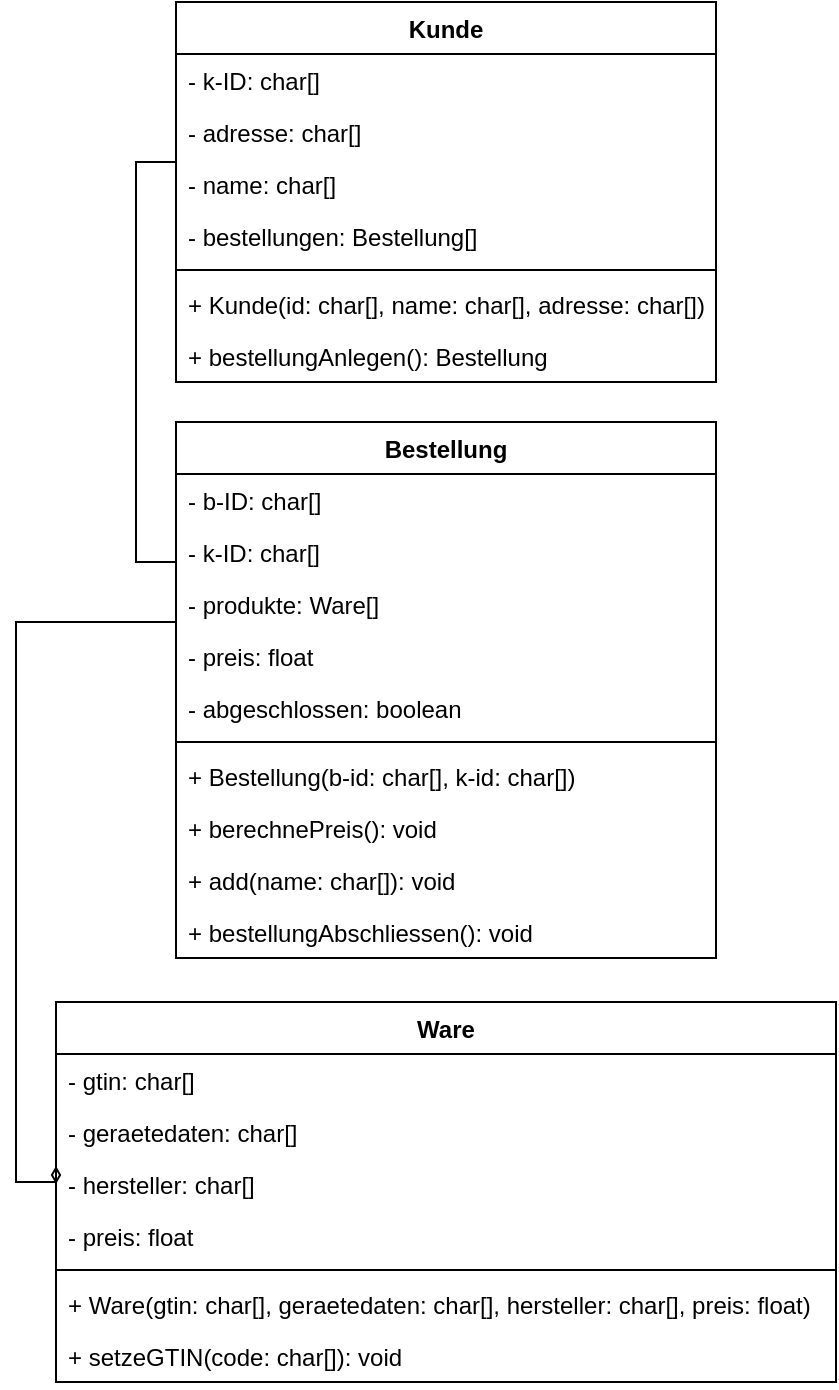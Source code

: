 <mxfile version="24.4.6" type="device" pages="2">
  <diagram name="A6-Klassen" id="785nGcrSNxGajZDmDZKU">
    <mxGraphModel dx="860" dy="578" grid="1" gridSize="10" guides="1" tooltips="1" connect="1" arrows="1" fold="1" page="1" pageScale="1" pageWidth="1169" pageHeight="827" math="0" shadow="0">
      <root>
        <mxCell id="0" />
        <mxCell id="1" parent="0" />
        <mxCell id="DIoJc3Ca5v9muXw9pd2M-1" value="Ware" style="swimlane;fontStyle=1;align=center;verticalAlign=top;childLayout=stackLayout;horizontal=1;startSize=26;horizontalStack=0;resizeParent=1;resizeParentMax=0;resizeLast=0;collapsible=1;marginBottom=0;whiteSpace=wrap;html=1;" vertex="1" parent="1">
          <mxGeometry x="100" y="510" width="390" height="190" as="geometry" />
        </mxCell>
        <mxCell id="DIoJc3Ca5v9muXw9pd2M-2" value="- gtin: char[]" style="text;strokeColor=none;fillColor=none;align=left;verticalAlign=top;spacingLeft=4;spacingRight=4;overflow=hidden;rotatable=0;points=[[0,0.5],[1,0.5]];portConstraint=eastwest;whiteSpace=wrap;html=1;" vertex="1" parent="DIoJc3Ca5v9muXw9pd2M-1">
          <mxGeometry y="26" width="390" height="26" as="geometry" />
        </mxCell>
        <mxCell id="DIoJc3Ca5v9muXw9pd2M-5" value="- geraetedaten: char[]" style="text;strokeColor=none;fillColor=none;align=left;verticalAlign=top;spacingLeft=4;spacingRight=4;overflow=hidden;rotatable=0;points=[[0,0.5],[1,0.5]];portConstraint=eastwest;whiteSpace=wrap;html=1;" vertex="1" parent="DIoJc3Ca5v9muXw9pd2M-1">
          <mxGeometry y="52" width="390" height="26" as="geometry" />
        </mxCell>
        <mxCell id="DIoJc3Ca5v9muXw9pd2M-7" value="- hersteller: char[]" style="text;strokeColor=none;fillColor=none;align=left;verticalAlign=top;spacingLeft=4;spacingRight=4;overflow=hidden;rotatable=0;points=[[0,0.5],[1,0.5]];portConstraint=eastwest;whiteSpace=wrap;html=1;" vertex="1" parent="DIoJc3Ca5v9muXw9pd2M-1">
          <mxGeometry y="78" width="390" height="26" as="geometry" />
        </mxCell>
        <mxCell id="DIoJc3Ca5v9muXw9pd2M-6" value="- preis: float" style="text;strokeColor=none;fillColor=none;align=left;verticalAlign=top;spacingLeft=4;spacingRight=4;overflow=hidden;rotatable=0;points=[[0,0.5],[1,0.5]];portConstraint=eastwest;whiteSpace=wrap;html=1;" vertex="1" parent="DIoJc3Ca5v9muXw9pd2M-1">
          <mxGeometry y="104" width="390" height="26" as="geometry" />
        </mxCell>
        <mxCell id="DIoJc3Ca5v9muXw9pd2M-3" value="" style="line;strokeWidth=1;fillColor=none;align=left;verticalAlign=middle;spacingTop=-1;spacingLeft=3;spacingRight=3;rotatable=0;labelPosition=right;points=[];portConstraint=eastwest;strokeColor=inherit;" vertex="1" parent="DIoJc3Ca5v9muXw9pd2M-1">
          <mxGeometry y="130" width="390" height="8" as="geometry" />
        </mxCell>
        <mxCell id="DIoJc3Ca5v9muXw9pd2M-4" value="+ Ware(gtin: char[], geraetedaten: char[], hersteller: char[], preis: float)" style="text;strokeColor=none;fillColor=none;align=left;verticalAlign=top;spacingLeft=4;spacingRight=4;overflow=hidden;rotatable=0;points=[[0,0.5],[1,0.5]];portConstraint=eastwest;whiteSpace=wrap;html=1;" vertex="1" parent="DIoJc3Ca5v9muXw9pd2M-1">
          <mxGeometry y="138" width="390" height="26" as="geometry" />
        </mxCell>
        <mxCell id="DIoJc3Ca5v9muXw9pd2M-8" value="+ setzeGTIN(code: char[]): void" style="text;strokeColor=none;fillColor=none;align=left;verticalAlign=top;spacingLeft=4;spacingRight=4;overflow=hidden;rotatable=0;points=[[0,0.5],[1,0.5]];portConstraint=eastwest;whiteSpace=wrap;html=1;" vertex="1" parent="DIoJc3Ca5v9muXw9pd2M-1">
          <mxGeometry y="164" width="390" height="26" as="geometry" />
        </mxCell>
        <mxCell id="DIoJc3Ca5v9muXw9pd2M-9" value="Kunde" style="swimlane;fontStyle=1;align=center;verticalAlign=top;childLayout=stackLayout;horizontal=1;startSize=26;horizontalStack=0;resizeParent=1;resizeParentMax=0;resizeLast=0;collapsible=1;marginBottom=0;whiteSpace=wrap;html=1;" vertex="1" parent="1">
          <mxGeometry x="160" y="10" width="270" height="190" as="geometry" />
        </mxCell>
        <mxCell id="DIoJc3Ca5v9muXw9pd2M-10" value="- k&lt;span style=&quot;background-color: initial;&quot;&gt;-ID: char[]&lt;/span&gt;" style="text;strokeColor=none;fillColor=none;align=left;verticalAlign=top;spacingLeft=4;spacingRight=4;overflow=hidden;rotatable=0;points=[[0,0.5],[1,0.5]];portConstraint=eastwest;whiteSpace=wrap;html=1;" vertex="1" parent="DIoJc3Ca5v9muXw9pd2M-9">
          <mxGeometry y="26" width="270" height="26" as="geometry" />
        </mxCell>
        <mxCell id="DIoJc3Ca5v9muXw9pd2M-14" value="- adresse: char[]" style="text;strokeColor=none;fillColor=none;align=left;verticalAlign=top;spacingLeft=4;spacingRight=4;overflow=hidden;rotatable=0;points=[[0,0.5],[1,0.5]];portConstraint=eastwest;whiteSpace=wrap;html=1;" vertex="1" parent="DIoJc3Ca5v9muXw9pd2M-9">
          <mxGeometry y="52" width="270" height="26" as="geometry" />
        </mxCell>
        <mxCell id="DIoJc3Ca5v9muXw9pd2M-13" value="- name: char[]" style="text;strokeColor=none;fillColor=none;align=left;verticalAlign=top;spacingLeft=4;spacingRight=4;overflow=hidden;rotatable=0;points=[[0,0.5],[1,0.5]];portConstraint=eastwest;whiteSpace=wrap;html=1;" vertex="1" parent="DIoJc3Ca5v9muXw9pd2M-9">
          <mxGeometry y="78" width="270" height="26" as="geometry" />
        </mxCell>
        <mxCell id="DIoJc3Ca5v9muXw9pd2M-29" value="- bestellungen: Bestellung[]" style="text;strokeColor=none;fillColor=none;align=left;verticalAlign=top;spacingLeft=4;spacingRight=4;overflow=hidden;rotatable=0;points=[[0,0.5],[1,0.5]];portConstraint=eastwest;whiteSpace=wrap;html=1;" vertex="1" parent="DIoJc3Ca5v9muXw9pd2M-9">
          <mxGeometry y="104" width="270" height="26" as="geometry" />
        </mxCell>
        <mxCell id="DIoJc3Ca5v9muXw9pd2M-11" value="" style="line;strokeWidth=1;fillColor=none;align=left;verticalAlign=middle;spacingTop=-1;spacingLeft=3;spacingRight=3;rotatable=0;labelPosition=right;points=[];portConstraint=eastwest;strokeColor=inherit;" vertex="1" parent="DIoJc3Ca5v9muXw9pd2M-9">
          <mxGeometry y="130" width="270" height="8" as="geometry" />
        </mxCell>
        <mxCell id="DIoJc3Ca5v9muXw9pd2M-12" value="+ Kunde(id: char[], name: char[], adresse: char[])" style="text;strokeColor=none;fillColor=none;align=left;verticalAlign=top;spacingLeft=4;spacingRight=4;overflow=hidden;rotatable=0;points=[[0,0.5],[1,0.5]];portConstraint=eastwest;whiteSpace=wrap;html=1;" vertex="1" parent="DIoJc3Ca5v9muXw9pd2M-9">
          <mxGeometry y="138" width="270" height="26" as="geometry" />
        </mxCell>
        <mxCell id="DIoJc3Ca5v9muXw9pd2M-22" value="+ bestellungAnlegen(): Bestellung" style="text;strokeColor=none;fillColor=none;align=left;verticalAlign=top;spacingLeft=4;spacingRight=4;overflow=hidden;rotatable=0;points=[[0,0.5],[1,0.5]];portConstraint=eastwest;whiteSpace=wrap;html=1;" vertex="1" parent="DIoJc3Ca5v9muXw9pd2M-9">
          <mxGeometry y="164" width="270" height="26" as="geometry" />
        </mxCell>
        <mxCell id="DIoJc3Ca5v9muXw9pd2M-16" value="Bestellung" style="swimlane;fontStyle=1;align=center;verticalAlign=top;childLayout=stackLayout;horizontal=1;startSize=26;horizontalStack=0;resizeParent=1;resizeParentMax=0;resizeLast=0;collapsible=1;marginBottom=0;whiteSpace=wrap;html=1;" vertex="1" parent="1">
          <mxGeometry x="160" y="220" width="270" height="268" as="geometry" />
        </mxCell>
        <mxCell id="DIoJc3Ca5v9muXw9pd2M-17" value="- b-ID: char[]" style="text;strokeColor=none;fillColor=none;align=left;verticalAlign=top;spacingLeft=4;spacingRight=4;overflow=hidden;rotatable=0;points=[[0,0.5],[1,0.5]];portConstraint=eastwest;whiteSpace=wrap;html=1;" vertex="1" parent="DIoJc3Ca5v9muXw9pd2M-16">
          <mxGeometry y="26" width="270" height="26" as="geometry" />
        </mxCell>
        <mxCell id="DIoJc3Ca5v9muXw9pd2M-26" value="- k-ID: char[]" style="text;strokeColor=none;fillColor=none;align=left;verticalAlign=top;spacingLeft=4;spacingRight=4;overflow=hidden;rotatable=0;points=[[0,0.5],[1,0.5]];portConstraint=eastwest;whiteSpace=wrap;html=1;" vertex="1" parent="DIoJc3Ca5v9muXw9pd2M-16">
          <mxGeometry y="52" width="270" height="26" as="geometry" />
        </mxCell>
        <mxCell id="DIoJc3Ca5v9muXw9pd2M-18" value="- produkte: Ware[]" style="text;strokeColor=none;fillColor=none;align=left;verticalAlign=top;spacingLeft=4;spacingRight=4;overflow=hidden;rotatable=0;points=[[0,0.5],[1,0.5]];portConstraint=eastwest;whiteSpace=wrap;html=1;" vertex="1" parent="DIoJc3Ca5v9muXw9pd2M-16">
          <mxGeometry y="78" width="270" height="26" as="geometry" />
        </mxCell>
        <mxCell id="DIoJc3Ca5v9muXw9pd2M-23" value="- preis: float" style="text;strokeColor=none;fillColor=none;align=left;verticalAlign=top;spacingLeft=4;spacingRight=4;overflow=hidden;rotatable=0;points=[[0,0.5],[1,0.5]];portConstraint=eastwest;whiteSpace=wrap;html=1;" vertex="1" parent="DIoJc3Ca5v9muXw9pd2M-16">
          <mxGeometry y="104" width="270" height="26" as="geometry" />
        </mxCell>
        <mxCell id="Kg4USTVaudupaGgpxOn_-1" value="- abgeschlossen: boolean" style="text;strokeColor=none;fillColor=none;align=left;verticalAlign=top;spacingLeft=4;spacingRight=4;overflow=hidden;rotatable=0;points=[[0,0.5],[1,0.5]];portConstraint=eastwest;whiteSpace=wrap;html=1;" vertex="1" parent="DIoJc3Ca5v9muXw9pd2M-16">
          <mxGeometry y="130" width="270" height="26" as="geometry" />
        </mxCell>
        <mxCell id="DIoJc3Ca5v9muXw9pd2M-20" value="" style="line;strokeWidth=1;fillColor=none;align=left;verticalAlign=middle;spacingTop=-1;spacingLeft=3;spacingRight=3;rotatable=0;labelPosition=right;points=[];portConstraint=eastwest;strokeColor=inherit;" vertex="1" parent="DIoJc3Ca5v9muXw9pd2M-16">
          <mxGeometry y="156" width="270" height="8" as="geometry" />
        </mxCell>
        <mxCell id="DIoJc3Ca5v9muXw9pd2M-21" value="+ Bestellung(b-id: char[], k-id: char[])" style="text;strokeColor=none;fillColor=none;align=left;verticalAlign=top;spacingLeft=4;spacingRight=4;overflow=hidden;rotatable=0;points=[[0,0.5],[1,0.5]];portConstraint=eastwest;whiteSpace=wrap;html=1;" vertex="1" parent="DIoJc3Ca5v9muXw9pd2M-16">
          <mxGeometry y="164" width="270" height="26" as="geometry" />
        </mxCell>
        <mxCell id="DIoJc3Ca5v9muXw9pd2M-24" value="+ berechnePreis(): void" style="text;strokeColor=none;fillColor=none;align=left;verticalAlign=top;spacingLeft=4;spacingRight=4;overflow=hidden;rotatable=0;points=[[0,0.5],[1,0.5]];portConstraint=eastwest;whiteSpace=wrap;html=1;" vertex="1" parent="DIoJc3Ca5v9muXw9pd2M-16">
          <mxGeometry y="190" width="270" height="26" as="geometry" />
        </mxCell>
        <mxCell id="DIoJc3Ca5v9muXw9pd2M-25" value="+ add(name: char[]): void" style="text;strokeColor=none;fillColor=none;align=left;verticalAlign=top;spacingLeft=4;spacingRight=4;overflow=hidden;rotatable=0;points=[[0,0.5],[1,0.5]];portConstraint=eastwest;whiteSpace=wrap;html=1;" vertex="1" parent="DIoJc3Ca5v9muXw9pd2M-16">
          <mxGeometry y="216" width="270" height="26" as="geometry" />
        </mxCell>
        <mxCell id="Kg4USTVaudupaGgpxOn_-2" value="+ bestellungAbschliessen(): void" style="text;strokeColor=none;fillColor=none;align=left;verticalAlign=top;spacingLeft=4;spacingRight=4;overflow=hidden;rotatable=0;points=[[0,0.5],[1,0.5]];portConstraint=eastwest;whiteSpace=wrap;html=1;" vertex="1" parent="DIoJc3Ca5v9muXw9pd2M-16">
          <mxGeometry y="242" width="270" height="26" as="geometry" />
        </mxCell>
        <mxCell id="DIoJc3Ca5v9muXw9pd2M-27" value="" style="endArrow=none;html=1;rounded=0;entryX=0;entryY=0.5;entryDx=0;entryDy=0;exitX=0;exitY=0.5;exitDx=0;exitDy=0;edgeStyle=orthogonalEdgeStyle;" edge="1" parent="1" source="DIoJc3Ca5v9muXw9pd2M-26" target="DIoJc3Ca5v9muXw9pd2M-10">
          <mxGeometry width="50" height="50" relative="1" as="geometry">
            <mxPoint x="340" y="260" as="sourcePoint" />
            <mxPoint x="390" y="210" as="targetPoint" />
            <Array as="points">
              <mxPoint x="160" y="290" />
              <mxPoint x="140" y="290" />
              <mxPoint x="140" y="90" />
              <mxPoint x="160" y="90" />
            </Array>
          </mxGeometry>
        </mxCell>
        <mxCell id="DIoJc3Ca5v9muXw9pd2M-28" style="edgeStyle=orthogonalEdgeStyle;rounded=0;orthogonalLoop=1;jettySize=auto;html=1;exitX=0;exitY=0.5;exitDx=0;exitDy=0;endArrow=diamondThin;endFill=0;entryX=0;entryY=0.5;entryDx=0;entryDy=0;" edge="1" parent="1" source="DIoJc3Ca5v9muXw9pd2M-18" target="DIoJc3Ca5v9muXw9pd2M-7">
          <mxGeometry relative="1" as="geometry">
            <Array as="points">
              <mxPoint x="160" y="320" />
              <mxPoint x="80" y="320" />
              <mxPoint x="80" y="600" />
              <mxPoint x="100" y="600" />
            </Array>
          </mxGeometry>
        </mxCell>
      </root>
    </mxGraphModel>
  </diagram>
  <diagram id="pqkzzi9tSaaYNOzvJUCx" name="A6-Sequenz">
    <mxGraphModel dx="602" dy="405" grid="1" gridSize="10" guides="1" tooltips="1" connect="1" arrows="1" fold="1" page="1" pageScale="1" pageWidth="1169" pageHeight="827" math="0" shadow="0">
      <root>
        <mxCell id="0" />
        <mxCell id="1" parent="0" />
        <mxCell id="U6zxMZB5xVNqTYnQ-uMI-2" value="k1:Kunde" style="shape=umlLifeline;perimeter=lifelinePerimeter;whiteSpace=wrap;html=1;container=1;dropTarget=0;collapsible=0;recursiveResize=0;outlineConnect=0;portConstraint=eastwest;newEdgeStyle={&quot;curved&quot;:0,&quot;rounded&quot;:0};" vertex="1" parent="1">
          <mxGeometry x="40" y="40" width="100" height="290" as="geometry" />
        </mxCell>
        <mxCell id="iOIwubHTB7b4HoGcB5wR-1" value="" style="html=1;points=[[0,0,0,0,5],[0,1,0,0,-5],[1,0,0,0,5],[1,1,0,0,-5]];perimeter=orthogonalPerimeter;outlineConnect=0;targetShapes=umlLifeline;portConstraint=eastwest;newEdgeStyle={&quot;curved&quot;:0,&quot;rounded&quot;:0};" vertex="1" parent="U6zxMZB5xVNqTYnQ-uMI-2">
          <mxGeometry x="45" y="60" width="10" height="200" as="geometry" />
        </mxCell>
        <mxCell id="U6zxMZB5xVNqTYnQ-uMI-3" value="b1:Bestellung" style="shape=umlLifeline;perimeter=lifelinePerimeter;whiteSpace=wrap;html=1;container=1;dropTarget=0;collapsible=0;recursiveResize=0;outlineConnect=0;portConstraint=eastwest;newEdgeStyle={&quot;curved&quot;:0,&quot;rounded&quot;:0};" vertex="1" parent="1">
          <mxGeometry x="210" y="100" width="100" height="220" as="geometry" />
        </mxCell>
        <mxCell id="UedWREwgs56HVNrAczdl-3" value="" style="html=1;points=[[0,0,0,0,5],[0,1,0,0,-5],[1,0,0,0,5],[1,1,0,0,-5]];perimeter=orthogonalPerimeter;outlineConnect=0;targetShapes=umlLifeline;portConstraint=eastwest;newEdgeStyle={&quot;curved&quot;:0,&quot;rounded&quot;:0};" vertex="1" parent="U6zxMZB5xVNqTYnQ-uMI-3">
          <mxGeometry x="45" y="70" width="10" height="100" as="geometry" />
        </mxCell>
        <mxCell id="iOIwubHTB7b4HoGcB5wR-2" value="" style="html=1;points=[[0,0,0,0,5],[0,1,0,0,-5],[1,0,0,0,5],[1,1,0,0,-5]];perimeter=orthogonalPerimeter;outlineConnect=0;targetShapes=umlLifeline;portConstraint=eastwest;newEdgeStyle={&quot;curved&quot;:0,&quot;rounded&quot;:0};" vertex="1" parent="U6zxMZB5xVNqTYnQ-uMI-3">
          <mxGeometry x="45" y="190" width="10" height="10" as="geometry" />
        </mxCell>
        <mxCell id="qlfUC6Wpwyd-r-J_wWuB-1" value="" style="shape=umlDestroy;whiteSpace=wrap;html=1;strokeWidth=3;targetShapes=umlLifeline;" vertex="1" parent="U6zxMZB5xVNqTYnQ-uMI-3">
          <mxGeometry x="42.5" y="210" width="15" height="20" as="geometry" />
        </mxCell>
        <mxCell id="U6zxMZB5xVNqTYnQ-uMI-4" value="" style="endArrow=blockThin;html=1;rounded=0;endFill=1;" edge="1" parent="1" source="iOIwubHTB7b4HoGcB5wR-1">
          <mxGeometry width="50" height="50" relative="1" as="geometry">
            <mxPoint x="100" y="110" as="sourcePoint" />
            <mxPoint x="210" y="110" as="targetPoint" />
          </mxGeometry>
        </mxCell>
        <mxCell id="U6zxMZB5xVNqTYnQ-uMI-5" value="bestellungAnlegen()" style="edgeLabel;html=1;align=center;verticalAlign=middle;resizable=0;points=[];" vertex="1" connectable="0" parent="U6zxMZB5xVNqTYnQ-uMI-4">
          <mxGeometry x="-0.362" y="1" relative="1" as="geometry">
            <mxPoint x="22" y="-9" as="offset" />
          </mxGeometry>
        </mxCell>
        <mxCell id="UedWREwgs56HVNrAczdl-1" value="" style="endArrow=open;html=1;rounded=0;endFill=0;dashed=1;dashPattern=8 8;" edge="1" parent="1" target="iOIwubHTB7b4HoGcB5wR-1">
          <mxGeometry width="50" height="50" relative="1" as="geometry">
            <mxPoint x="210" y="130" as="sourcePoint" />
            <mxPoint x="100" y="130" as="targetPoint" />
          </mxGeometry>
        </mxCell>
        <mxCell id="UedWREwgs56HVNrAczdl-2" value="b1" style="edgeLabel;html=1;align=center;verticalAlign=middle;resizable=0;points=[];" vertex="1" connectable="0" parent="UedWREwgs56HVNrAczdl-1">
          <mxGeometry x="-0.362" y="1" relative="1" as="geometry">
            <mxPoint x="-22" y="9" as="offset" />
          </mxGeometry>
        </mxCell>
        <mxCell id="UedWREwgs56HVNrAczdl-4" value="" style="endArrow=blockThin;html=1;rounded=0;endFill=1;entryX=0;entryY=0;entryDx=0;entryDy=5;entryPerimeter=0;" edge="1" parent="1" source="iOIwubHTB7b4HoGcB5wR-1" target="UedWREwgs56HVNrAczdl-3">
          <mxGeometry width="50" height="50" relative="1" as="geometry">
            <mxPoint x="100" y="175" as="sourcePoint" />
            <mxPoint x="210" y="180" as="targetPoint" />
          </mxGeometry>
        </mxCell>
        <mxCell id="UedWREwgs56HVNrAczdl-5" value="b1.add(wName)" style="edgeLabel;html=1;align=center;verticalAlign=middle;resizable=0;points=[];" vertex="1" connectable="0" parent="UedWREwgs56HVNrAczdl-4">
          <mxGeometry x="-0.362" y="1" relative="1" as="geometry">
            <mxPoint x="27" y="-9" as="offset" />
          </mxGeometry>
        </mxCell>
        <mxCell id="CskUo6xzPfQFVgrqccLH-1" value="w1:Ware" style="shape=umlLifeline;perimeter=lifelinePerimeter;whiteSpace=wrap;html=1;container=1;dropTarget=0;collapsible=0;recursiveResize=0;outlineConnect=0;portConstraint=eastwest;newEdgeStyle={&quot;curved&quot;:0,&quot;rounded&quot;:0};" vertex="1" parent="1">
          <mxGeometry x="360" y="170" width="100" height="60" as="geometry" />
        </mxCell>
        <mxCell id="qlfUC6Wpwyd-r-J_wWuB-2" value="" style="shape=umlDestroy;whiteSpace=wrap;html=1;strokeWidth=3;targetShapes=umlLifeline;" vertex="1" parent="CskUo6xzPfQFVgrqccLH-1">
          <mxGeometry x="42.5" y="50" width="15" height="20" as="geometry" />
        </mxCell>
        <mxCell id="U6H8vpBWSAI4YdVaWKX6-1" value="" style="endArrow=blockThin;html=1;rounded=0;endFill=1;exitX=1;exitY=0;exitDx=0;exitDy=5;exitPerimeter=0;" edge="1" parent="1" source="UedWREwgs56HVNrAczdl-3">
          <mxGeometry width="50" height="50" relative="1" as="geometry">
            <mxPoint x="270.0" y="185.2" as="sourcePoint" />
            <mxPoint x="360" y="175" as="targetPoint" />
          </mxGeometry>
        </mxCell>
        <mxCell id="U6H8vpBWSAI4YdVaWKX6-2" value="new Ware( … )" style="edgeLabel;html=1;align=center;verticalAlign=middle;resizable=0;points=[];" vertex="1" connectable="0" parent="U6H8vpBWSAI4YdVaWKX6-1">
          <mxGeometry x="-0.362" y="1" relative="1" as="geometry">
            <mxPoint x="15" y="-9" as="offset" />
          </mxGeometry>
        </mxCell>
        <mxCell id="U6H8vpBWSAI4YdVaWKX6-3" value="" style="endArrow=open;html=1;rounded=0;endFill=0;dashed=1;dashPattern=8 8;" edge="1" parent="1">
          <mxGeometry width="50" height="50" relative="1" as="geometry">
            <mxPoint x="360" y="200" as="sourcePoint" />
            <mxPoint x="265" y="200" as="targetPoint" />
          </mxGeometry>
        </mxCell>
        <mxCell id="U6H8vpBWSAI4YdVaWKX6-4" value="w1" style="edgeLabel;html=1;align=center;verticalAlign=middle;resizable=0;points=[];" vertex="1" connectable="0" parent="U6H8vpBWSAI4YdVaWKX6-3">
          <mxGeometry x="-0.362" y="1" relative="1" as="geometry">
            <mxPoint x="-19" y="9" as="offset" />
          </mxGeometry>
        </mxCell>
        <mxCell id="U6H8vpBWSAI4YdVaWKX6-5" value="" style="endArrow=blockThin;html=1;rounded=0;endFill=1;entryX=1;entryY=1;entryDx=0;entryDy=-5;entryPerimeter=0;edgeStyle=orthogonalEdgeStyle;" edge="1" parent="1" target="UedWREwgs56HVNrAczdl-3">
          <mxGeometry width="50" height="50" relative="1" as="geometry">
            <mxPoint x="265" y="220" as="sourcePoint" />
            <mxPoint x="360" y="230" as="targetPoint" />
            <Array as="points">
              <mxPoint x="265" y="220" />
              <mxPoint x="280" y="220" />
              <mxPoint x="280" y="265" />
            </Array>
          </mxGeometry>
        </mxCell>
        <mxCell id="U6H8vpBWSAI4YdVaWKX6-6" value="berechnePreis()" style="edgeLabel;html=1;align=left;verticalAlign=middle;resizable=0;points=[];" vertex="1" connectable="0" parent="U6H8vpBWSAI4YdVaWKX6-5">
          <mxGeometry x="-0.362" y="1" relative="1" as="geometry">
            <mxPoint x="-1" y="11" as="offset" />
          </mxGeometry>
        </mxCell>
        <mxCell id="iOIwubHTB7b4HoGcB5wR-3" value="" style="endArrow=blockThin;html=1;rounded=0;endFill=1;entryX=0;entryY=0;entryDx=0;entryDy=5;entryPerimeter=0;" edge="1" parent="1" source="iOIwubHTB7b4HoGcB5wR-1" target="iOIwubHTB7b4HoGcB5wR-2">
          <mxGeometry width="50" height="50" relative="1" as="geometry">
            <mxPoint x="100" y="295" as="sourcePoint" />
            <mxPoint x="250" y="310" as="targetPoint" />
          </mxGeometry>
        </mxCell>
        <mxCell id="iOIwubHTB7b4HoGcB5wR-4" value="b1.bestellungAbschliessen()" style="edgeLabel;html=1;align=center;verticalAlign=middle;resizable=0;points=[];" vertex="1" connectable="0" parent="iOIwubHTB7b4HoGcB5wR-3">
          <mxGeometry x="-0.362" y="1" relative="1" as="geometry">
            <mxPoint x="27" y="-9" as="offset" />
          </mxGeometry>
        </mxCell>
      </root>
    </mxGraphModel>
  </diagram>
</mxfile>
